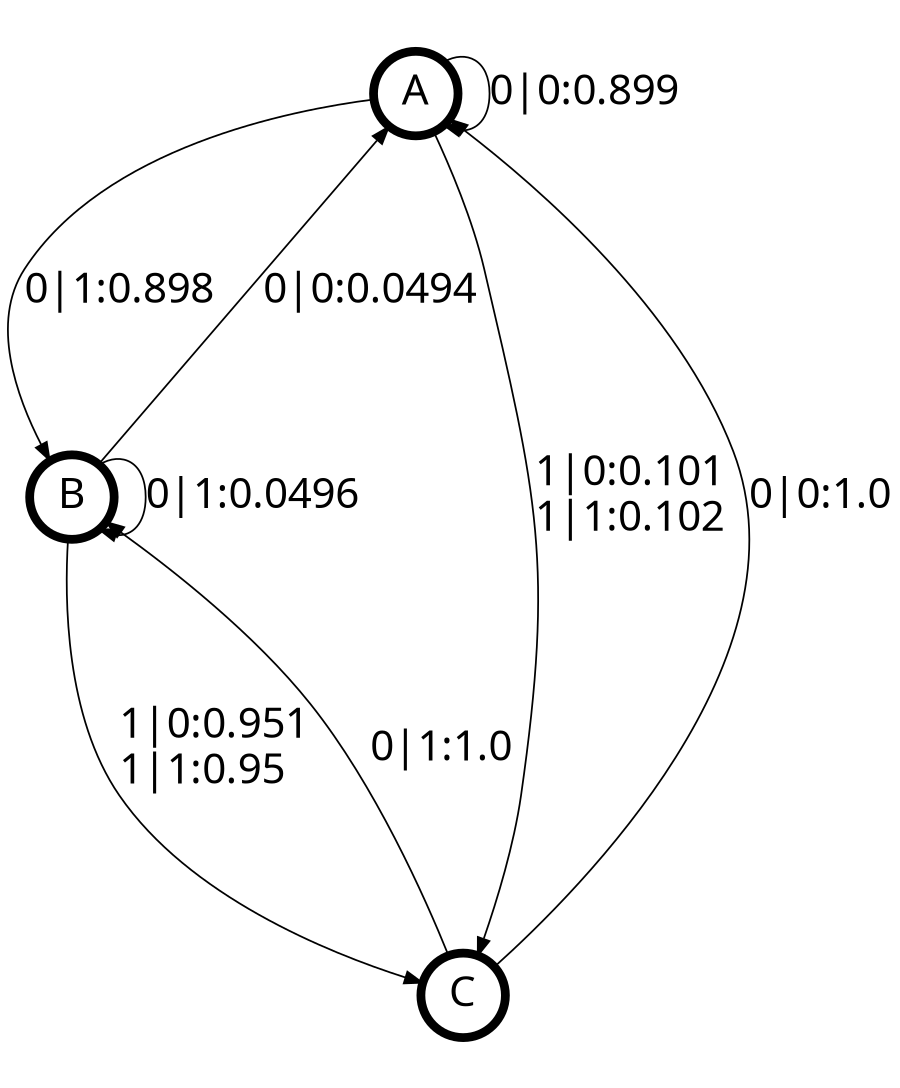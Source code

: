 digraph  {
size = "6,8.5";
ratio = "fill";
node
[shape = circle];
node [fontsize = 24];
node [penwidth = 5];
edge [fontsize = 24];
node [fontname = "CMU Serif Roman"];
graph [fontname = "CMU Serif Roman"];
edge [fontname = "CMU Serif Roman"];
A -> A [label = "0|0:0.899\l"];
A -> B [label = "0|1:0.898\l"];
A -> C [label = "1|0:0.101\l1|1:0.102\l"];
B -> A [label = "0|0:0.0494\l"];
B -> B [label = "0|1:0.0496\l"];
B -> C [label = "1|0:0.951\l1|1:0.95\l"];
C -> A [label = "0|0:1.0\l"];
C -> B [label = "0|1:1.0\l"];
}
